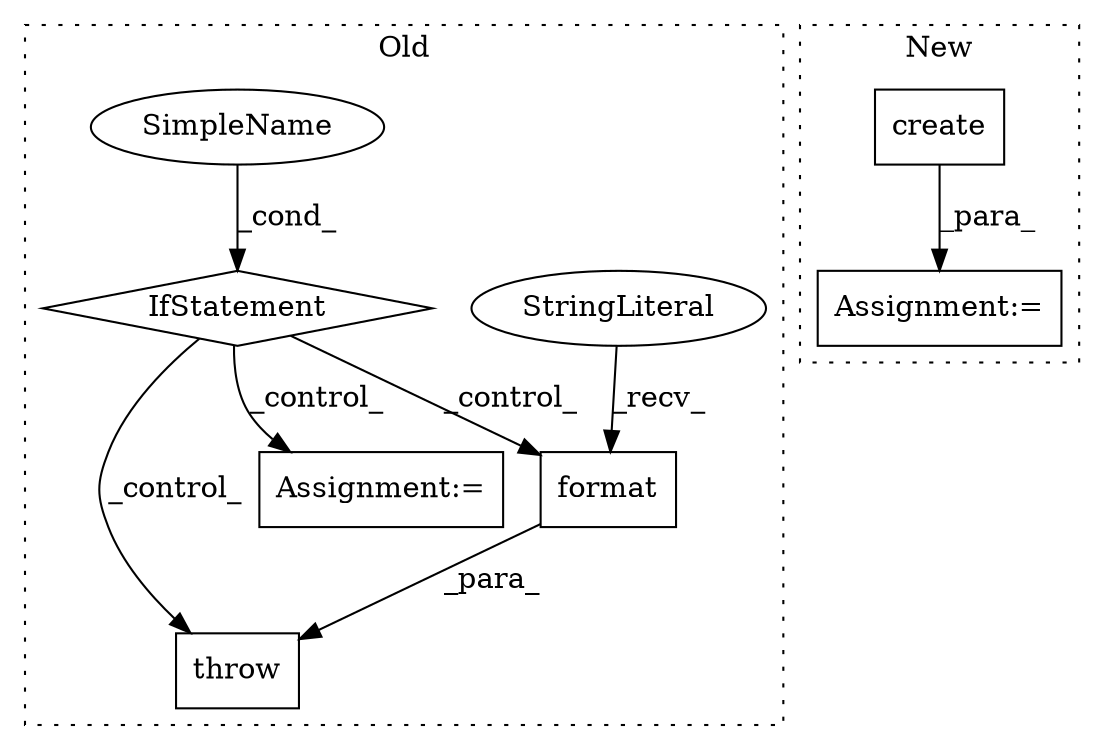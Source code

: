 digraph G {
subgraph cluster0 {
1 [label="format" a="32" s="2563,2581" l="7,1" shape="box"];
3 [label="StringLiteral" a="45" s="2530" l="32" shape="ellipse"];
4 [label="throw" a="53" s="2513" l="6" shape="box"];
5 [label="IfStatement" a="25" s="2464,2501" l="10,2" shape="diamond"];
6 [label="SimpleName" a="42" s="" l="" shape="ellipse"];
7 [label="Assignment:=" a="7" s="2780" l="1" shape="box"];
label = "Old";
style="dotted";
}
subgraph cluster1 {
2 [label="create" a="32" s="2829,2852" l="7,1" shape="box"];
8 [label="Assignment:=" a="7" s="2791" l="1" shape="box"];
label = "New";
style="dotted";
}
1 -> 4 [label="_para_"];
2 -> 8 [label="_para_"];
3 -> 1 [label="_recv_"];
5 -> 4 [label="_control_"];
5 -> 7 [label="_control_"];
5 -> 1 [label="_control_"];
6 -> 5 [label="_cond_"];
}